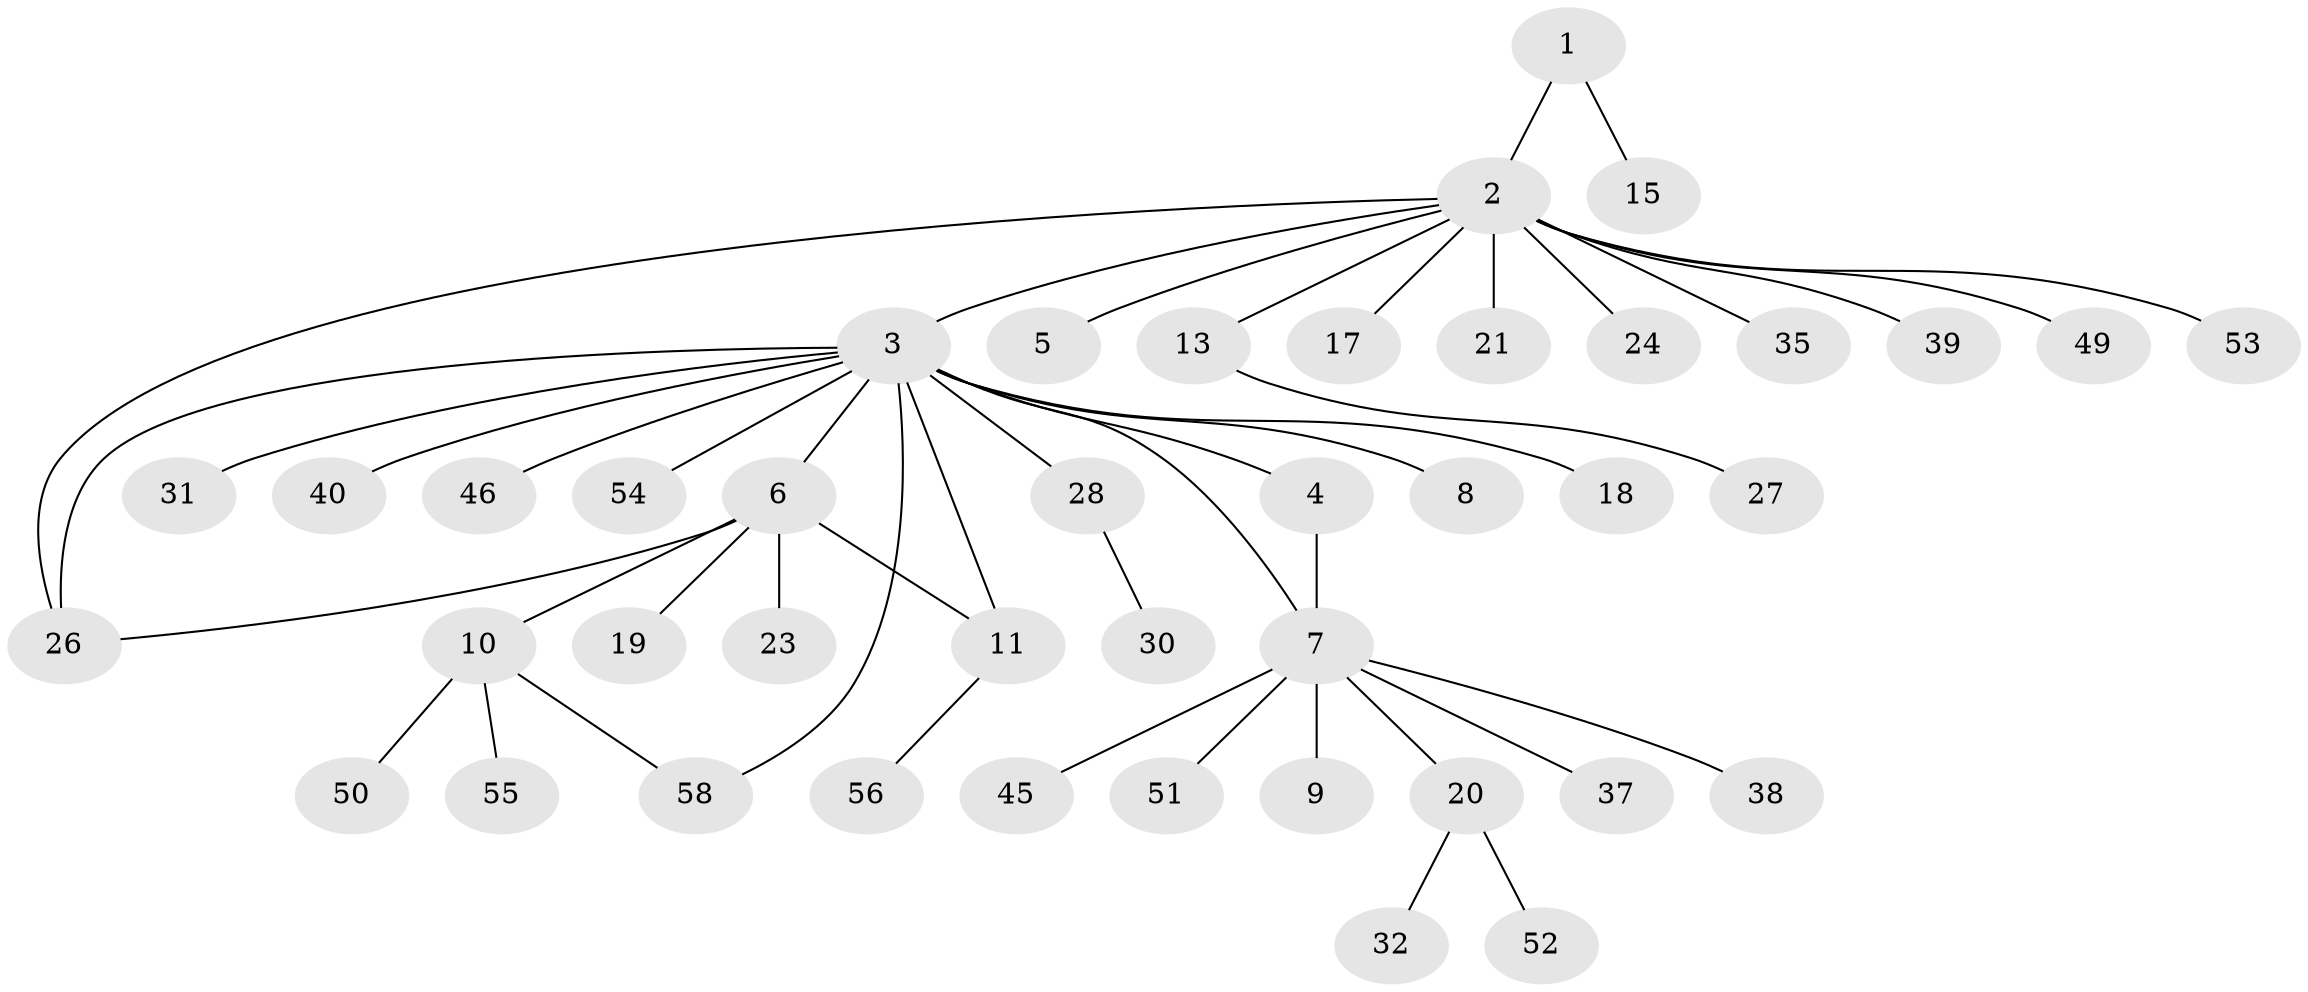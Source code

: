 // original degree distribution, {3: 0.05172413793103448, 9: 0.017241379310344827, 12: 0.017241379310344827, 2: 0.1896551724137931, 1: 0.5862068965517241, 7: 0.017241379310344827, 5: 0.05172413793103448, 4: 0.06896551724137931}
// Generated by graph-tools (version 1.1) at 2025/11/02/27/25 16:11:16]
// undirected, 42 vertices, 46 edges
graph export_dot {
graph [start="1"]
  node [color=gray90,style=filled];
  1 [super="+22"];
  2 [super="+12"];
  3 [super="+16"];
  4;
  5;
  6 [super="+36"];
  7 [super="+25"];
  8 [super="+43"];
  9;
  10 [super="+34"];
  11 [super="+47"];
  13 [super="+14"];
  15;
  17;
  18;
  19;
  20 [super="+41"];
  21;
  23 [super="+29"];
  24;
  26 [super="+33"];
  27;
  28;
  30;
  31;
  32;
  35;
  37 [super="+48"];
  38 [super="+42"];
  39;
  40 [super="+44"];
  45;
  46 [super="+57"];
  49;
  50;
  51;
  52;
  53;
  54;
  55;
  56;
  58;
  1 -- 2;
  1 -- 15;
  2 -- 3;
  2 -- 5;
  2 -- 17;
  2 -- 21;
  2 -- 26;
  2 -- 39;
  2 -- 53;
  2 -- 49;
  2 -- 35;
  2 -- 24;
  2 -- 13;
  3 -- 4;
  3 -- 6;
  3 -- 8;
  3 -- 18;
  3 -- 40;
  3 -- 46;
  3 -- 54;
  3 -- 58;
  3 -- 26;
  3 -- 28;
  3 -- 31;
  3 -- 11;
  3 -- 7;
  4 -- 7;
  6 -- 10;
  6 -- 11;
  6 -- 19;
  6 -- 23;
  6 -- 26;
  7 -- 9;
  7 -- 20;
  7 -- 37;
  7 -- 51;
  7 -- 38;
  7 -- 45;
  10 -- 55;
  10 -- 58;
  10 -- 50;
  11 -- 56;
  13 -- 27;
  20 -- 32;
  20 -- 52;
  28 -- 30;
}
